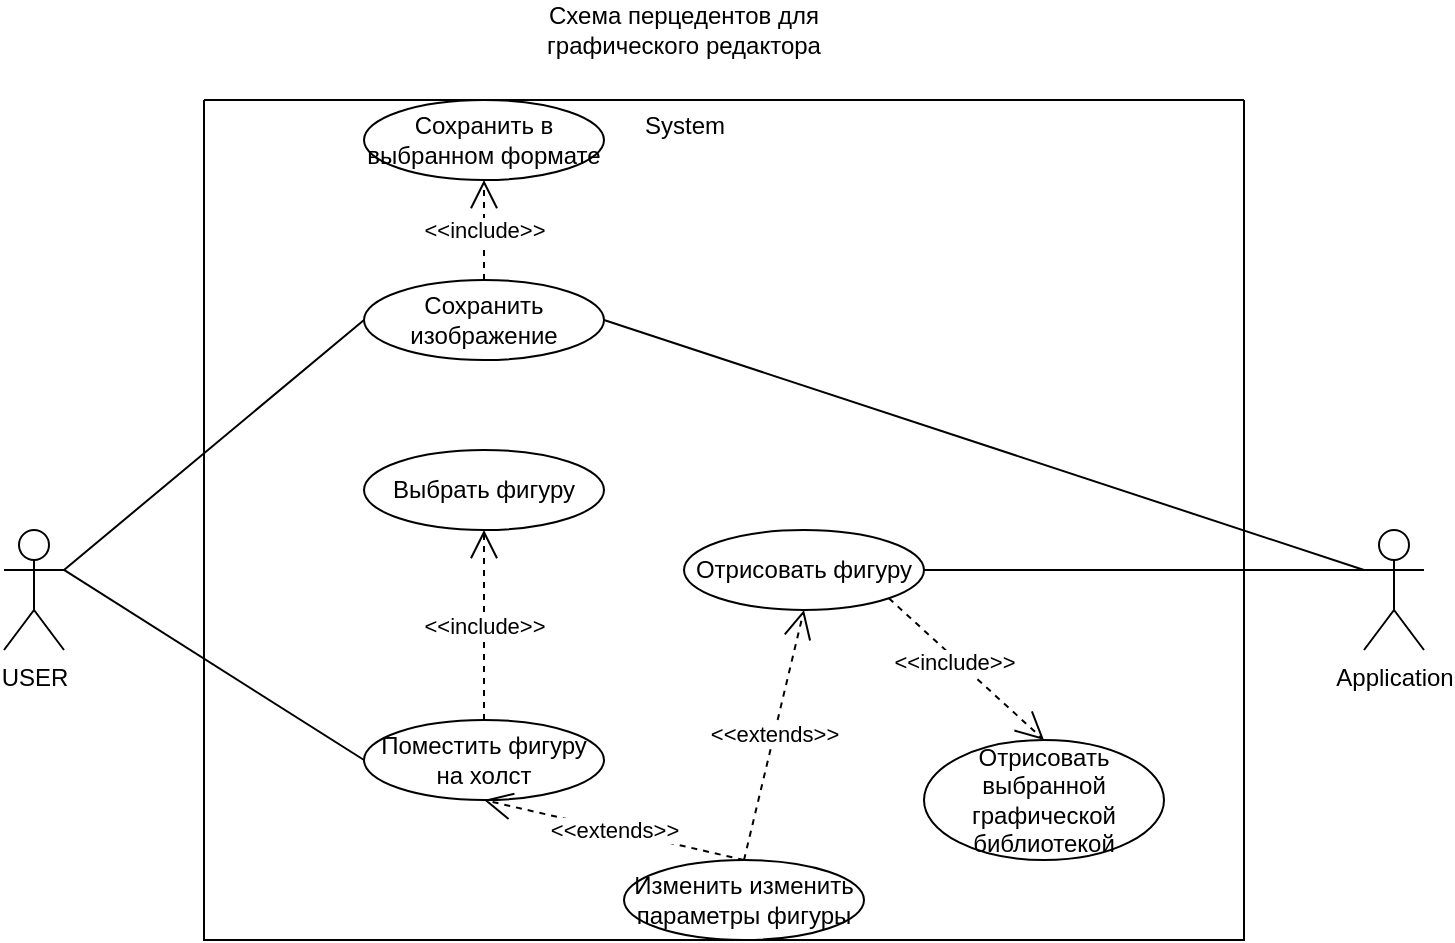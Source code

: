 <mxfile version="21.7.5" type="github">
  <diagram name="Страница — 1" id="8Ea1oaCpZVZsOnpf_MXl">
    <mxGraphModel dx="1195" dy="632" grid="1" gridSize="10" guides="1" tooltips="1" connect="1" arrows="1" fold="1" page="1" pageScale="1" pageWidth="827" pageHeight="1169" math="0" shadow="0">
      <root>
        <mxCell id="0" />
        <mxCell id="1" parent="0" />
        <mxCell id="9oZlGw_E0PTlBS_OEf-N-3" value="USER" style="shape=umlActor;verticalLabelPosition=bottom;verticalAlign=top;html=1;" parent="1" vertex="1">
          <mxGeometry x="20" y="335" width="30" height="60" as="geometry" />
        </mxCell>
        <mxCell id="9oZlGw_E0PTlBS_OEf-N-13" value="" style="endArrow=none;html=1;rounded=0;exitX=1;exitY=0.333;exitDx=0;exitDy=0;exitPerimeter=0;entryX=0;entryY=0.5;entryDx=0;entryDy=0;" parent="1" source="9oZlGw_E0PTlBS_OEf-N-3" target="9oZlGw_E0PTlBS_OEf-N-14" edge="1">
          <mxGeometry width="50" height="50" relative="1" as="geometry">
            <mxPoint x="200" y="400" as="sourcePoint" />
            <mxPoint x="250" y="350" as="targetPoint" />
          </mxGeometry>
        </mxCell>
        <mxCell id="9oZlGw_E0PTlBS_OEf-N-23" value="" style="endArrow=none;html=1;rounded=0;entryX=0;entryY=0.5;entryDx=0;entryDy=0;exitX=1;exitY=0.333;exitDx=0;exitDy=0;exitPerimeter=0;" parent="1" source="9oZlGw_E0PTlBS_OEf-N-3" target="9oZlGw_E0PTlBS_OEf-N-21" edge="1">
          <mxGeometry width="50" height="50" relative="1" as="geometry">
            <mxPoint x="200" y="400" as="sourcePoint" />
            <mxPoint x="250" y="350" as="targetPoint" />
          </mxGeometry>
        </mxCell>
        <mxCell id="9oZlGw_E0PTlBS_OEf-N-30" value="Application" style="shape=umlActor;verticalLabelPosition=bottom;verticalAlign=top;html=1;" parent="1" vertex="1">
          <mxGeometry x="700" y="335" width="30" height="60" as="geometry" />
        </mxCell>
        <mxCell id="9oZlGw_E0PTlBS_OEf-N-31" value="" style="endArrow=none;html=1;rounded=0;exitX=0;exitY=0.333;exitDx=0;exitDy=0;exitPerimeter=0;entryX=1;entryY=0.5;entryDx=0;entryDy=0;" parent="1" source="9oZlGw_E0PTlBS_OEf-N-30" target="9oZlGw_E0PTlBS_OEf-N-21" edge="1">
          <mxGeometry width="50" height="50" relative="1" as="geometry">
            <mxPoint x="230" y="380" as="sourcePoint" />
            <mxPoint x="280" y="330" as="targetPoint" />
          </mxGeometry>
        </mxCell>
        <mxCell id="9oZlGw_E0PTlBS_OEf-N-33" value="" style="swimlane;startSize=0;" parent="1" vertex="1">
          <mxGeometry x="120" y="120" width="520" height="420" as="geometry">
            <mxRectangle x="120" y="120" width="50" height="40" as="alternateBounds" />
          </mxGeometry>
        </mxCell>
        <mxCell id="9oZlGw_E0PTlBS_OEf-N-4" value="Отрисовать фигуру" style="ellipse;whiteSpace=wrap;html=1;" parent="9oZlGw_E0PTlBS_OEf-N-33" vertex="1">
          <mxGeometry x="240" y="215" width="120" height="40" as="geometry" />
        </mxCell>
        <mxCell id="9oZlGw_E0PTlBS_OEf-N-20" value="Изменить изменить параметры фигуры" style="ellipse;whiteSpace=wrap;html=1;" parent="9oZlGw_E0PTlBS_OEf-N-33" vertex="1">
          <mxGeometry x="210" y="380" width="120" height="40" as="geometry" />
        </mxCell>
        <mxCell id="V4i8b1m4TsCkMUbFpvic-2" value="&amp;lt;&amp;lt;extends&amp;gt;&amp;gt;" style="endArrow=open;endSize=12;dashed=1;html=1;rounded=0;entryX=0.5;entryY=1;entryDx=0;entryDy=0;exitX=0.5;exitY=0;exitDx=0;exitDy=0;" edge="1" parent="9oZlGw_E0PTlBS_OEf-N-33" source="9oZlGw_E0PTlBS_OEf-N-20" target="9oZlGw_E0PTlBS_OEf-N-4">
          <mxGeometry width="160" relative="1" as="geometry">
            <mxPoint x="280" y="390" as="sourcePoint" />
            <mxPoint x="150" y="370" as="targetPoint" />
          </mxGeometry>
        </mxCell>
        <mxCell id="V4i8b1m4TsCkMUbFpvic-3" value="Сохранить в выбранном формате" style="ellipse;whiteSpace=wrap;html=1;" vertex="1" parent="9oZlGw_E0PTlBS_OEf-N-33">
          <mxGeometry x="80" width="120" height="40" as="geometry" />
        </mxCell>
        <mxCell id="V4i8b1m4TsCkMUbFpvic-5" value="Отрисовать выбранной графической библиотекой" style="ellipse;whiteSpace=wrap;html=1;" vertex="1" parent="9oZlGw_E0PTlBS_OEf-N-33">
          <mxGeometry x="360" y="320" width="120" height="60" as="geometry" />
        </mxCell>
        <mxCell id="V4i8b1m4TsCkMUbFpvic-6" value="" style="endArrow=open;endSize=12;dashed=1;html=1;rounded=0;exitX=1;exitY=1;exitDx=0;exitDy=0;entryX=0.5;entryY=0;entryDx=0;entryDy=0;" edge="1" parent="9oZlGw_E0PTlBS_OEf-N-33" source="9oZlGw_E0PTlBS_OEf-N-4" target="V4i8b1m4TsCkMUbFpvic-5">
          <mxGeometry width="160" relative="1" as="geometry">
            <mxPoint x="220" y="200" as="sourcePoint" />
            <mxPoint x="380" y="200" as="targetPoint" />
          </mxGeometry>
        </mxCell>
        <mxCell id="V4i8b1m4TsCkMUbFpvic-7" value="&amp;lt;&amp;lt;include&amp;gt;&amp;gt;" style="edgeLabel;html=1;align=center;verticalAlign=middle;resizable=0;points=[];" vertex="1" connectable="0" parent="V4i8b1m4TsCkMUbFpvic-6">
          <mxGeometry x="-0.142" y="-2" relative="1" as="geometry">
            <mxPoint as="offset" />
          </mxGeometry>
        </mxCell>
        <mxCell id="9oZlGw_E0PTlBS_OEf-N-21" value="Сохранить изображение" style="ellipse;whiteSpace=wrap;html=1;" parent="9oZlGw_E0PTlBS_OEf-N-33" vertex="1">
          <mxGeometry x="80" y="90" width="120" height="40" as="geometry" />
        </mxCell>
        <mxCell id="V4i8b1m4TsCkMUbFpvic-4" value="&amp;lt;&amp;lt;include&amp;gt;&amp;gt;" style="endArrow=open;endSize=12;dashed=1;html=1;rounded=0;exitX=0.5;exitY=0;exitDx=0;exitDy=0;entryX=0.5;entryY=1;entryDx=0;entryDy=0;" edge="1" parent="9oZlGw_E0PTlBS_OEf-N-33" source="9oZlGw_E0PTlBS_OEf-N-21" target="V4i8b1m4TsCkMUbFpvic-3">
          <mxGeometry width="160" relative="1" as="geometry">
            <mxPoint x="220" y="140" as="sourcePoint" />
            <mxPoint x="380" y="140" as="targetPoint" />
          </mxGeometry>
        </mxCell>
        <mxCell id="9oZlGw_E0PTlBS_OEf-N-5" value="Выбрать фигуру" style="ellipse;whiteSpace=wrap;html=1;" parent="9oZlGw_E0PTlBS_OEf-N-33" vertex="1">
          <mxGeometry x="80" y="175" width="120" height="40" as="geometry" />
        </mxCell>
        <mxCell id="9oZlGw_E0PTlBS_OEf-N-14" value="Поместить фигуру на холст" style="ellipse;whiteSpace=wrap;html=1;" parent="9oZlGw_E0PTlBS_OEf-N-33" vertex="1">
          <mxGeometry x="80" y="310" width="120" height="40" as="geometry" />
        </mxCell>
        <mxCell id="9oZlGw_E0PTlBS_OEf-N-19" value="&amp;lt;&amp;lt;include&amp;gt;&amp;gt;" style="endArrow=open;endSize=12;dashed=1;html=1;rounded=0;exitX=0.5;exitY=0;exitDx=0;exitDy=0;entryX=0.5;entryY=1;entryDx=0;entryDy=0;" parent="9oZlGw_E0PTlBS_OEf-N-33" source="9oZlGw_E0PTlBS_OEf-N-14" target="9oZlGw_E0PTlBS_OEf-N-5" edge="1">
          <mxGeometry width="160" relative="1" as="geometry">
            <mxPoint x="20" y="190" as="sourcePoint" />
            <mxPoint x="180" y="190" as="targetPoint" />
          </mxGeometry>
        </mxCell>
        <mxCell id="9oZlGw_E0PTlBS_OEf-N-26" value="&amp;lt;&amp;lt;extends&amp;gt;&amp;gt;" style="endArrow=open;endSize=12;dashed=1;html=1;rounded=0;entryX=0.5;entryY=1;entryDx=0;entryDy=0;exitX=0.5;exitY=0;exitDx=0;exitDy=0;" parent="9oZlGw_E0PTlBS_OEf-N-33" source="9oZlGw_E0PTlBS_OEf-N-20" target="9oZlGw_E0PTlBS_OEf-N-14" edge="1">
          <mxGeometry width="160" relative="1" as="geometry">
            <mxPoint x="60" y="230" as="sourcePoint" />
            <mxPoint x="220" y="230" as="targetPoint" />
          </mxGeometry>
        </mxCell>
        <mxCell id="9oZlGw_E0PTlBS_OEf-N-35" value="System" style="text;html=1;align=center;verticalAlign=middle;resizable=0;points=[];autosize=1;strokeColor=none;fillColor=none;" parent="1" vertex="1">
          <mxGeometry x="330" y="118" width="60" height="30" as="geometry" />
        </mxCell>
        <mxCell id="9oZlGw_E0PTlBS_OEf-N-36" value="" style="endArrow=none;html=1;rounded=0;entryX=0;entryY=0.333;entryDx=0;entryDy=0;entryPerimeter=0;exitX=1;exitY=0.5;exitDx=0;exitDy=0;" parent="1" source="9oZlGw_E0PTlBS_OEf-N-4" target="9oZlGw_E0PTlBS_OEf-N-30" edge="1">
          <mxGeometry width="50" height="50" relative="1" as="geometry">
            <mxPoint x="290" y="380" as="sourcePoint" />
            <mxPoint x="340" y="330" as="targetPoint" />
          </mxGeometry>
        </mxCell>
        <mxCell id="V4i8b1m4TsCkMUbFpvic-20" value="Схема перцедентов для графического редактора" style="text;html=1;strokeColor=none;fillColor=none;align=center;verticalAlign=middle;whiteSpace=wrap;rounded=0;" vertex="1" parent="1">
          <mxGeometry x="265" y="70" width="190" height="30" as="geometry" />
        </mxCell>
      </root>
    </mxGraphModel>
  </diagram>
</mxfile>
